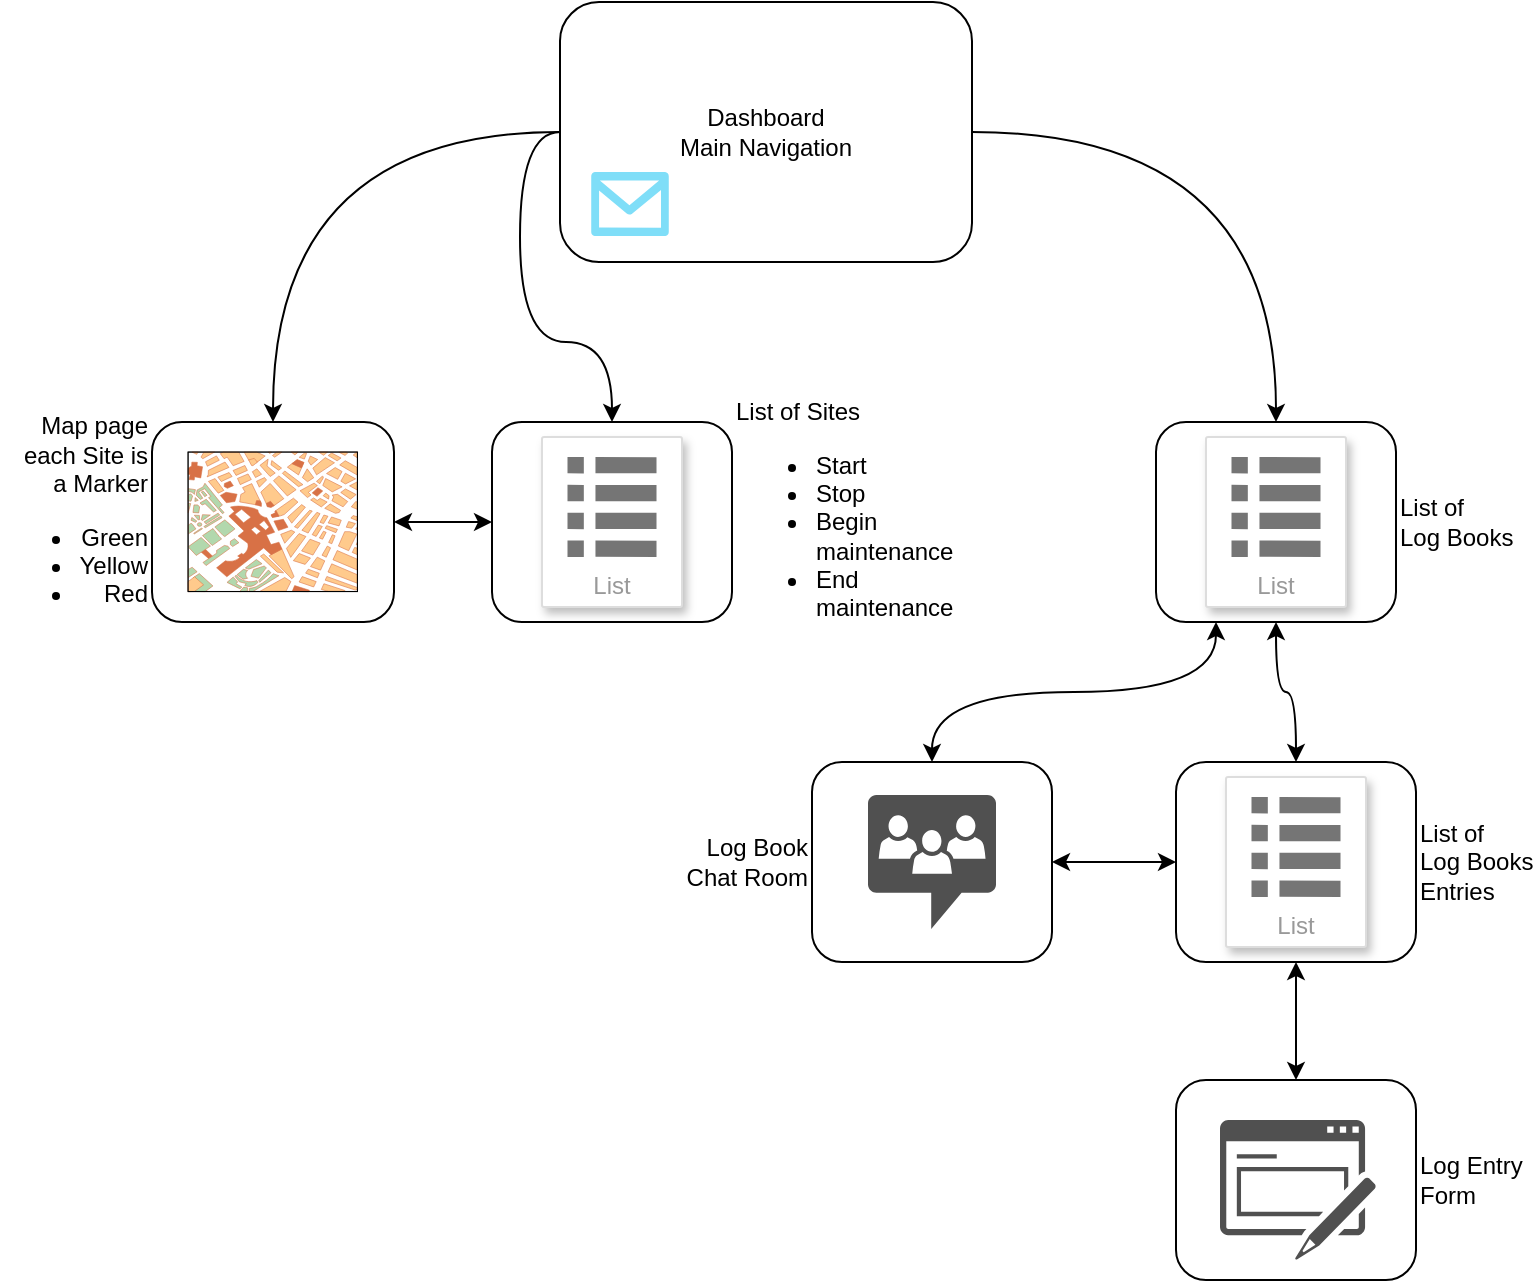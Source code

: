 <mxfile version="10.6.3" type="github"><diagram id="44hBDB28exWG6aEp9BW5" name="Page-1"><mxGraphModel dx="1394" dy="764" grid="1" gridSize="10" guides="1" tooltips="1" connect="1" arrows="1" fold="1" page="1" pageScale="1" pageWidth="850" pageHeight="1100" math="0" shadow="0"><root><mxCell id="UrHqjK_P1h9MyAw9izqv-0"/><mxCell id="UrHqjK_P1h9MyAw9izqv-1" parent="UrHqjK_P1h9MyAw9izqv-0"/><mxCell id="UrHqjK_P1h9MyAw9izqv-97" value="Log Entry&lt;br&gt;Form&lt;br&gt;" style="rounded=1;whiteSpace=wrap;html=1;fontSize=12;labelPosition=right;verticalLabelPosition=middle;align=left;verticalAlign=middle;" vertex="1" parent="UrHqjK_P1h9MyAw9izqv-1"><mxGeometry x="630" y="610" width="120" height="100" as="geometry"/></mxCell><mxCell id="UrHqjK_P1h9MyAw9izqv-95" style="edgeStyle=orthogonalEdgeStyle;curved=1;rounded=0;orthogonalLoop=1;jettySize=auto;html=1;exitX=0.5;exitY=0;exitDx=0;exitDy=0;entryX=0.25;entryY=1;entryDx=0;entryDy=0;startArrow=classic;startFill=1;fontSize=12;" edge="1" parent="UrHqjK_P1h9MyAw9izqv-1" source="UrHqjK_P1h9MyAw9izqv-93" target="UrHqjK_P1h9MyAw9izqv-81"><mxGeometry relative="1" as="geometry"/></mxCell><mxCell id="UrHqjK_P1h9MyAw9izqv-93" value="Log Book&lt;br&gt;Chat Room&lt;br&gt;" style="rounded=1;whiteSpace=wrap;html=1;fontSize=12;labelPosition=left;verticalLabelPosition=middle;align=right;verticalAlign=middle;" vertex="1" parent="UrHqjK_P1h9MyAw9izqv-1"><mxGeometry x="448" y="451" width="120" height="100" as="geometry"/></mxCell><mxCell id="UrHqjK_P1h9MyAw9izqv-76" value="List of Sites&lt;br&gt;&lt;ul&gt;&lt;li&gt;Start&lt;/li&gt;&lt;li&gt;Stop&lt;/li&gt;&lt;li&gt;Begin maintenance&lt;/li&gt;&lt;li&gt;End maintenance&lt;/li&gt;&lt;/ul&gt;" style="rounded=1;whiteSpace=wrap;html=1;fontSize=12;labelPosition=right;verticalLabelPosition=middle;align=left;verticalAlign=middle;" vertex="1" parent="UrHqjK_P1h9MyAw9izqv-1"><mxGeometry x="288" y="281" width="120" height="100" as="geometry"/></mxCell><mxCell id="UrHqjK_P1h9MyAw9izqv-74" value="" style="group" vertex="1" connectable="0" parent="UrHqjK_P1h9MyAw9izqv-1"><mxGeometry x="322" y="71" width="206" height="130" as="geometry"/></mxCell><mxCell id="UrHqjK_P1h9MyAw9izqv-2" value="Dashboard&lt;br style=&quot;font-size: 12px;&quot;&gt;Main Navigation&lt;br style=&quot;font-size: 12px;&quot;&gt;" style="rounded=1;whiteSpace=wrap;html=1;fontSize=12;" vertex="1" parent="UrHqjK_P1h9MyAw9izqv-74"><mxGeometry width="206" height="130" as="geometry"/></mxCell><mxCell id="UrHqjK_P1h9MyAw9izqv-3" value="" style="shape=image;html=1;verticalAlign=top;verticalLabelPosition=bottom;labelBackgroundColor=#ffffff;imageAspect=0;aspect=fixed;image=https://cdn3.iconfinder.com/data/icons/iconic-1/32/bars_alt-128.png" vertex="1" parent="UrHqjK_P1h9MyAw9izqv-74"><mxGeometry x="146" y="11" width="48" height="48" as="geometry"/></mxCell><mxCell id="UrHqjK_P1h9MyAw9izqv-4" value="" style="shape=image;html=1;verticalAlign=top;verticalLabelPosition=bottom;labelBackgroundColor=#ffffff;imageAspect=0;aspect=fixed;image=https://cdn4.iconfinder.com/data/icons/miu/24/circle-dashboard-meter-fuel-gauge-outline-stroke-128.png" vertex="1" parent="UrHqjK_P1h9MyAw9izqv-74"><mxGeometry x="146" y="85" width="40" height="40" as="geometry"/></mxCell><mxCell id="UrHqjK_P1h9MyAw9izqv-5" value="" style="shape=image;html=1;verticalAlign=top;verticalLabelPosition=bottom;labelBackgroundColor=#ffffff;imageAspect=0;aspect=fixed;image=https://cdn0.iconfinder.com/data/icons/slim-square-icons-basics/100/basics-12-128.png" vertex="1" parent="UrHqjK_P1h9MyAw9izqv-74"><mxGeometry x="6" y="12" width="58" height="58" as="geometry"/></mxCell><mxCell id="vsB3_t4XRUaMp9v1beX2-0" value="" style="verticalLabelPosition=bottom;html=1;verticalAlign=top;align=center;strokeColor=none;fillColor=#00BEF2;shape=mxgraph.azure.message;fontSize=12;" vertex="1" parent="UrHqjK_P1h9MyAw9izqv-74"><mxGeometry x="15.5" y="85" width="39" height="32" as="geometry"/></mxCell><mxCell id="UrHqjK_P1h9MyAw9izqv-77" style="edgeStyle=orthogonalEdgeStyle;curved=1;rounded=0;orthogonalLoop=1;jettySize=auto;html=1;exitX=0;exitY=0.5;exitDx=0;exitDy=0;entryX=0.5;entryY=0;entryDx=0;entryDy=0;fontSize=12;" edge="1" parent="UrHqjK_P1h9MyAw9izqv-1" source="UrHqjK_P1h9MyAw9izqv-2" target="UrHqjK_P1h9MyAw9izqv-7"><mxGeometry relative="1" as="geometry"/></mxCell><mxCell id="UrHqjK_P1h9MyAw9izqv-78" style="edgeStyle=orthogonalEdgeStyle;curved=1;rounded=0;orthogonalLoop=1;jettySize=auto;html=1;exitX=1;exitY=0.5;exitDx=0;exitDy=0;entryX=0;entryY=0.5;entryDx=0;entryDy=0;fontSize=12;startArrow=classic;startFill=1;" edge="1" parent="UrHqjK_P1h9MyAw9izqv-1" source="UrHqjK_P1h9MyAw9izqv-7" target="UrHqjK_P1h9MyAw9izqv-76"><mxGeometry relative="1" as="geometry"/></mxCell><mxCell id="UrHqjK_P1h9MyAw9izqv-79" style="edgeStyle=orthogonalEdgeStyle;curved=1;rounded=0;orthogonalLoop=1;jettySize=auto;html=1;exitX=0;exitY=0.5;exitDx=0;exitDy=0;entryX=0.5;entryY=0;entryDx=0;entryDy=0;fontSize=12;" edge="1" parent="UrHqjK_P1h9MyAw9izqv-1" source="UrHqjK_P1h9MyAw9izqv-2" target="UrHqjK_P1h9MyAw9izqv-76"><mxGeometry relative="1" as="geometry"/></mxCell><mxCell id="UrHqjK_P1h9MyAw9izqv-7" value="Map page&lt;br style=&quot;font-size: 12px&quot;&gt;each Site is &lt;br&gt;a Marker&lt;br&gt;&lt;ul&gt;&lt;li&gt;Green&lt;/li&gt;&lt;li&gt;Yellow&lt;/li&gt;&lt;li&gt;Red&lt;/li&gt;&lt;/ul&gt;" style="rounded=1;whiteSpace=wrap;html=1;fontSize=12;labelPosition=left;verticalLabelPosition=middle;align=right;verticalAlign=middle;" vertex="1" parent="UrHqjK_P1h9MyAw9izqv-1"><mxGeometry x="118" y="281" width="121" height="100" as="geometry"/></mxCell><mxCell id="UrHqjK_P1h9MyAw9izqv-8" value="" style="verticalLabelPosition=bottom;shadow=0;dashed=0;align=center;html=1;verticalAlign=top;strokeWidth=1;shape=mxgraph.mockup.misc.map;fontSize=12;" vertex="1" parent="UrHqjK_P1h9MyAw9izqv-1"><mxGeometry x="136" y="296" width="85" height="70" as="geometry"/></mxCell><mxCell id="UrHqjK_P1h9MyAw9izqv-90" style="edgeStyle=orthogonalEdgeStyle;curved=1;rounded=0;orthogonalLoop=1;jettySize=auto;html=1;exitX=0.5;exitY=1;exitDx=0;exitDy=0;entryX=0.5;entryY=0;entryDx=0;entryDy=0;startArrow=classic;startFill=1;fontSize=12;" edge="1" parent="UrHqjK_P1h9MyAw9izqv-1" source="UrHqjK_P1h9MyAw9izqv-81" target="UrHqjK_P1h9MyAw9izqv-87"><mxGeometry relative="1" as="geometry"/></mxCell><mxCell id="UrHqjK_P1h9MyAw9izqv-81" value="List of &lt;br&gt;Log Books" style="rounded=1;whiteSpace=wrap;html=1;fontSize=12;labelPosition=right;verticalLabelPosition=middle;align=left;verticalAlign=middle;" vertex="1" parent="UrHqjK_P1h9MyAw9izqv-1"><mxGeometry x="620" y="281" width="120" height="100" as="geometry"/></mxCell><mxCell id="UrHqjK_P1h9MyAw9izqv-82" value="List" style="strokeColor=#dddddd;fillColor=#ffffff;shadow=1;strokeWidth=1;rounded=1;absoluteArcSize=1;arcSize=2;labelPosition=center;verticalLabelPosition=middle;align=center;verticalAlign=bottom;spacingLeft=0;fontColor=#999999;fontSize=12;whiteSpace=wrap;spacingBottom=2;" vertex="1" parent="UrHqjK_P1h9MyAw9izqv-1"><mxGeometry x="313" y="288.5" width="70" height="85" as="geometry"/></mxCell><mxCell id="UrHqjK_P1h9MyAw9izqv-83" value="" style="dashed=0;connectable=0;html=1;fillColor=#757575;strokeColor=none;shape=mxgraph.gcp2.list;part=1;" vertex="1" parent="UrHqjK_P1h9MyAw9izqv-82"><mxGeometry x="0.5" width="44.5" height="50" relative="1" as="geometry"><mxPoint x="-22.25" y="10" as="offset"/></mxGeometry></mxCell><mxCell id="UrHqjK_P1h9MyAw9izqv-84" value="List" style="strokeColor=#dddddd;fillColor=#ffffff;shadow=1;strokeWidth=1;rounded=1;absoluteArcSize=1;arcSize=2;labelPosition=center;verticalLabelPosition=middle;align=center;verticalAlign=bottom;spacingLeft=0;fontColor=#999999;fontSize=12;whiteSpace=wrap;spacingBottom=2;" vertex="1" parent="UrHqjK_P1h9MyAw9izqv-1"><mxGeometry x="645" y="288.5" width="70" height="85" as="geometry"/></mxCell><mxCell id="UrHqjK_P1h9MyAw9izqv-85" value="" style="dashed=0;connectable=0;html=1;fillColor=#757575;strokeColor=none;shape=mxgraph.gcp2.list;part=1;" vertex="1" parent="UrHqjK_P1h9MyAw9izqv-84"><mxGeometry x="0.5" width="44.5" height="50" relative="1" as="geometry"><mxPoint x="-22.25" y="10" as="offset"/></mxGeometry></mxCell><mxCell id="UrHqjK_P1h9MyAw9izqv-86" style="edgeStyle=orthogonalEdgeStyle;curved=1;rounded=0;orthogonalLoop=1;jettySize=auto;html=1;exitX=1;exitY=0.5;exitDx=0;exitDy=0;startArrow=none;startFill=0;fontSize=12;" edge="1" parent="UrHqjK_P1h9MyAw9izqv-1" source="UrHqjK_P1h9MyAw9izqv-2" target="UrHqjK_P1h9MyAw9izqv-81"><mxGeometry relative="1" as="geometry"/></mxCell><mxCell id="UrHqjK_P1h9MyAw9izqv-94" style="edgeStyle=orthogonalEdgeStyle;curved=1;rounded=0;orthogonalLoop=1;jettySize=auto;html=1;exitX=0;exitY=0.5;exitDx=0;exitDy=0;entryX=1;entryY=0.5;entryDx=0;entryDy=0;startArrow=classic;startFill=1;fontSize=12;" edge="1" parent="UrHqjK_P1h9MyAw9izqv-1" source="UrHqjK_P1h9MyAw9izqv-87" target="UrHqjK_P1h9MyAw9izqv-93"><mxGeometry relative="1" as="geometry"/></mxCell><mxCell id="UrHqjK_P1h9MyAw9izqv-98" style="edgeStyle=orthogonalEdgeStyle;curved=1;rounded=0;orthogonalLoop=1;jettySize=auto;html=1;exitX=0.5;exitY=1;exitDx=0;exitDy=0;entryX=0.5;entryY=0;entryDx=0;entryDy=0;startArrow=classic;startFill=1;fontSize=12;" edge="1" parent="UrHqjK_P1h9MyAw9izqv-1" source="UrHqjK_P1h9MyAw9izqv-87" target="UrHqjK_P1h9MyAw9izqv-97"><mxGeometry relative="1" as="geometry"/></mxCell><mxCell id="UrHqjK_P1h9MyAw9izqv-87" value="List of &lt;br&gt;Log Books&lt;br&gt;Entries&lt;br&gt;" style="rounded=1;whiteSpace=wrap;html=1;fontSize=12;labelPosition=right;verticalLabelPosition=middle;align=left;verticalAlign=middle;" vertex="1" parent="UrHqjK_P1h9MyAw9izqv-1"><mxGeometry x="630" y="451" width="120" height="100" as="geometry"/></mxCell><mxCell id="UrHqjK_P1h9MyAw9izqv-88" value="List" style="strokeColor=#dddddd;fillColor=#ffffff;shadow=1;strokeWidth=1;rounded=1;absoluteArcSize=1;arcSize=2;labelPosition=center;verticalLabelPosition=middle;align=center;verticalAlign=bottom;spacingLeft=0;fontColor=#999999;fontSize=12;whiteSpace=wrap;spacingBottom=2;" vertex="1" parent="UrHqjK_P1h9MyAw9izqv-1"><mxGeometry x="655" y="458.5" width="70" height="85" as="geometry"/></mxCell><mxCell id="UrHqjK_P1h9MyAw9izqv-89" value="" style="dashed=0;connectable=0;html=1;fillColor=#757575;strokeColor=none;shape=mxgraph.gcp2.list;part=1;" vertex="1" parent="UrHqjK_P1h9MyAw9izqv-88"><mxGeometry x="0.5" width="44.5" height="50" relative="1" as="geometry"><mxPoint x="-22.25" y="10" as="offset"/></mxGeometry></mxCell><mxCell id="UrHqjK_P1h9MyAw9izqv-91" value="" style="shadow=0;dashed=0;html=1;strokeColor=none;fillColor=#505050;labelPosition=center;verticalLabelPosition=bottom;verticalAlign=top;outlineConnect=0;align=center;shape=mxgraph.office.communications.chat_room;fontSize=12;" vertex="1" parent="UrHqjK_P1h9MyAw9izqv-1"><mxGeometry x="476" y="467.5" width="64" height="67" as="geometry"/></mxCell><mxCell id="UrHqjK_P1h9MyAw9izqv-96" value="" style="shadow=0;dashed=0;html=1;strokeColor=none;fillColor=#505050;labelPosition=center;verticalLabelPosition=bottom;verticalAlign=top;outlineConnect=0;align=center;shape=mxgraph.office.concepts.form;fontSize=12;" vertex="1" parent="UrHqjK_P1h9MyAw9izqv-1"><mxGeometry x="652" y="630" width="78" height="70" as="geometry"/></mxCell></root></mxGraphModel></diagram></mxfile>